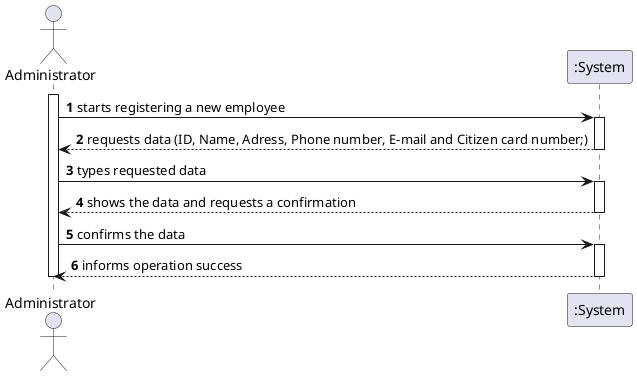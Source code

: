 @startuml

autonumber
actor "Administrator" as ADM

activate ADM
ADM -> ":System" : starts registering a new employee
activate ":System"
":System" --> ADM : requests data (ID, Name, Adress, Phone number, E-mail and Citizen card number;)
deactivate ":System"

ADM -> ":System" : types requested data
activate ":System"
":System" --> ADM : shows the data and requests a confirmation
deactivate ":System"

ADM -> ":System" : confirms the data
activate ":System"
":System" --> ADM : informs operation success
deactivate ":System"

deactivate ADM
@enduml